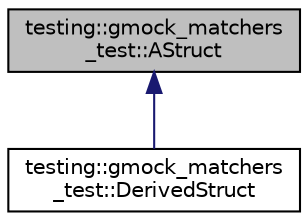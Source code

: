 digraph "testing::gmock_matchers_test::AStruct"
{
  edge [fontname="Helvetica",fontsize="10",labelfontname="Helvetica",labelfontsize="10"];
  node [fontname="Helvetica",fontsize="10",shape=record];
  Node1 [label="testing::gmock_matchers\l_test::AStruct",height=0.2,width=0.4,color="black", fillcolor="grey75", style="filled", fontcolor="black"];
  Node1 -> Node2 [dir="back",color="midnightblue",fontsize="10",style="solid",fontname="Helvetica"];
  Node2 [label="testing::gmock_matchers\l_test::DerivedStruct",height=0.2,width=0.4,color="black", fillcolor="white", style="filled",URL="$structtesting_1_1gmock__matchers__test_1_1_derived_struct.html"];
}
